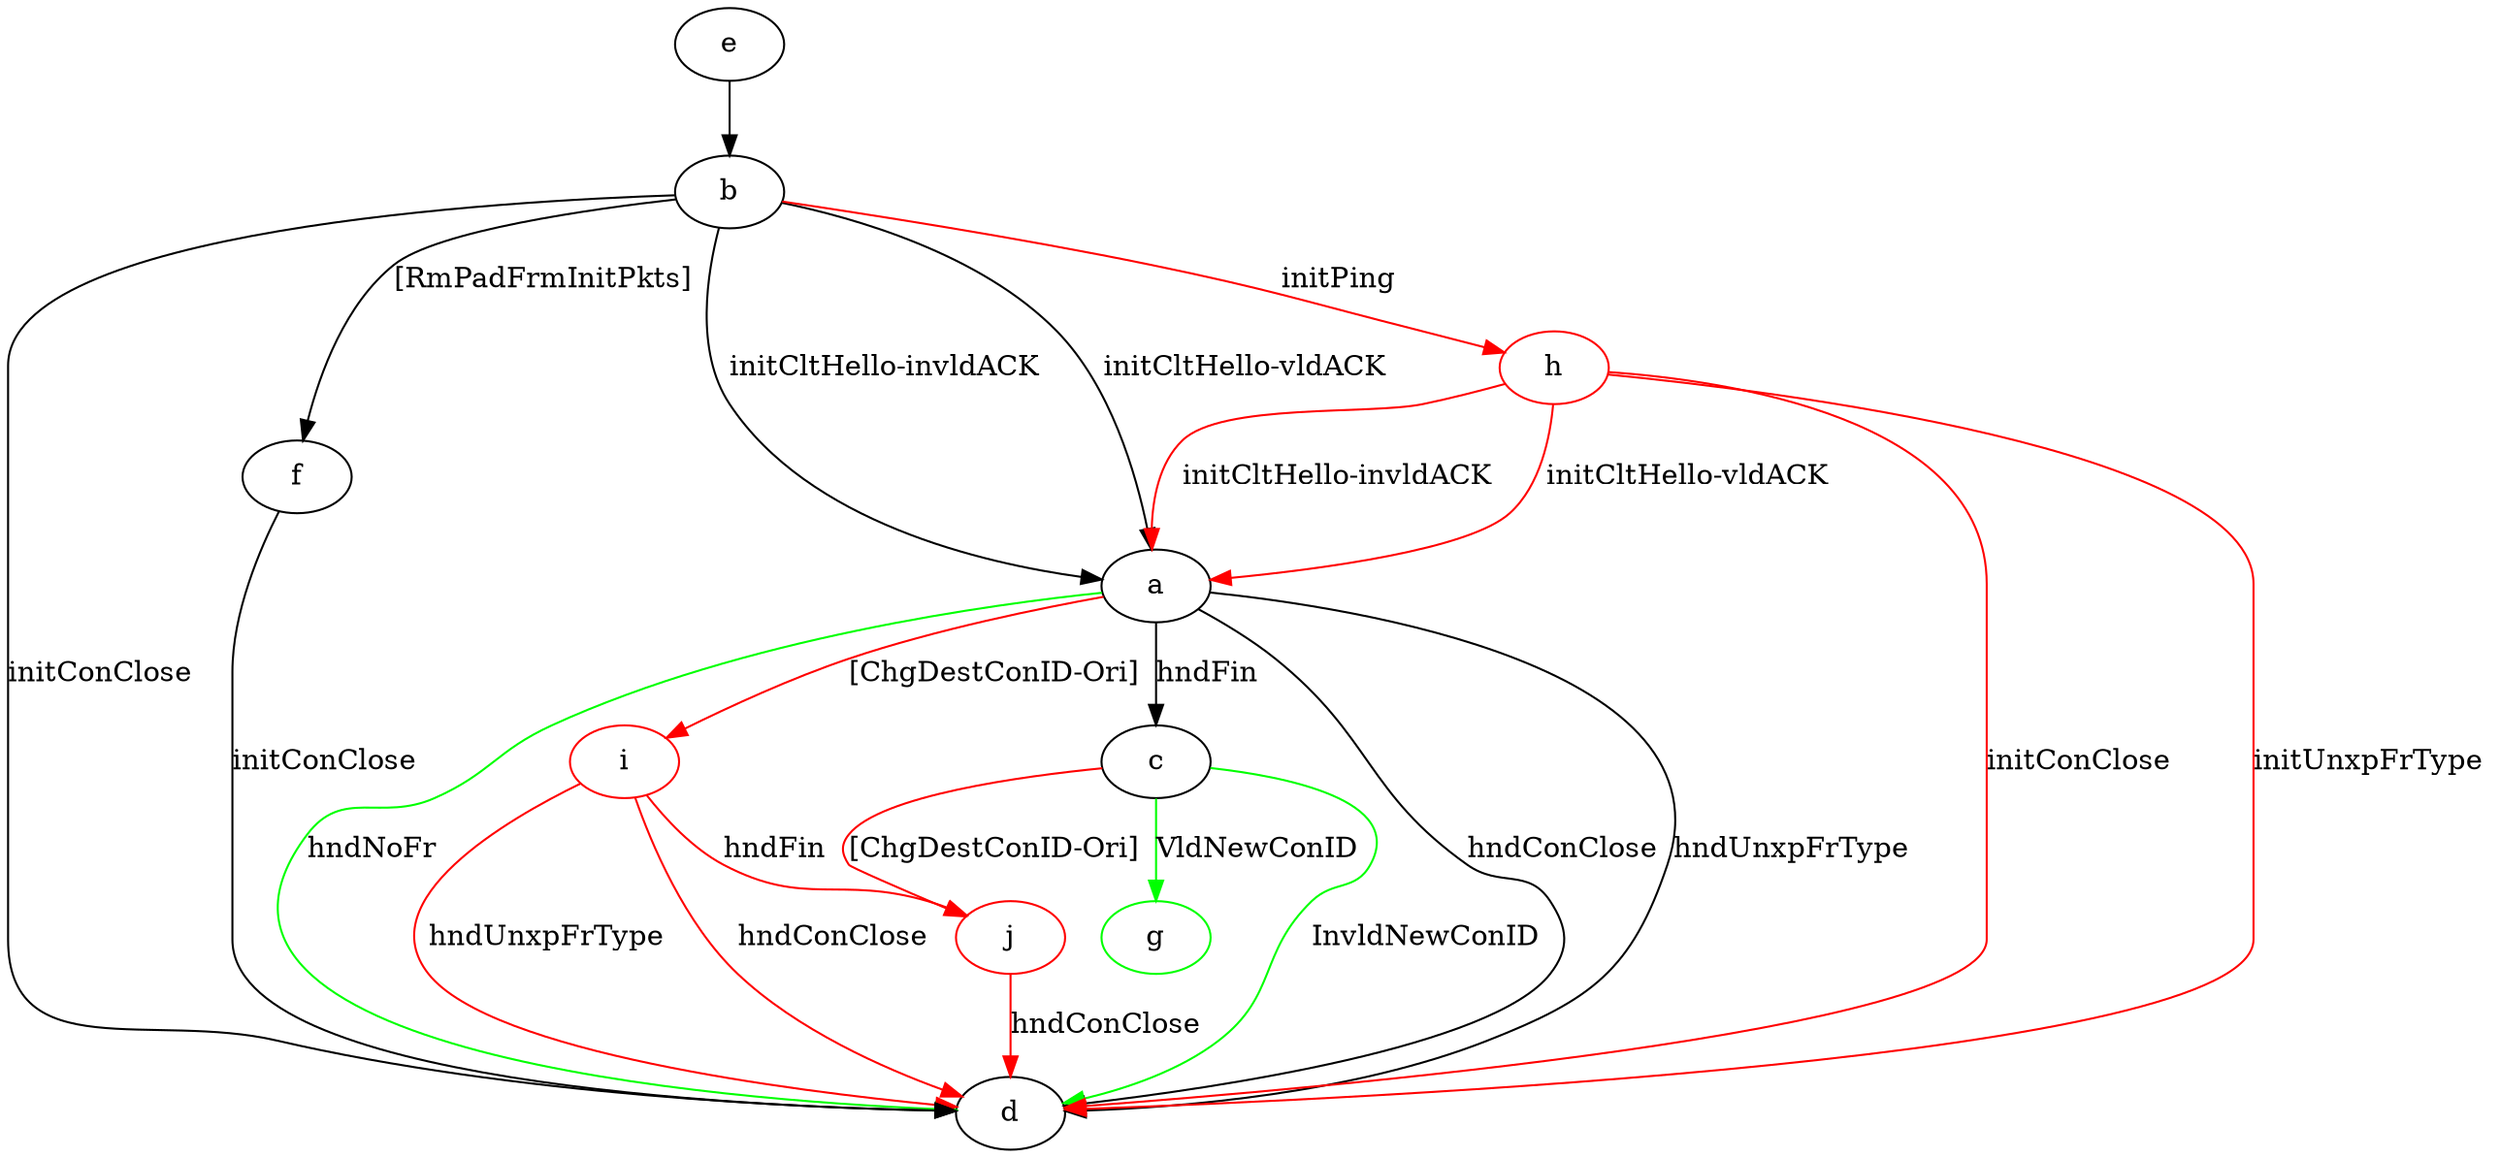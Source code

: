 digraph "" {
	a -> c	[key=0,
		label="hndFin "];
	a -> d	[key=0,
		label="hndConClose "];
	a -> d	[key=1,
		label="hndUnxpFrType "];
	a -> d	[key=2,
		color=green,
		label="hndNoFr "];
	i	[color=red];
	a -> i	[key=0,
		color=red,
		label="[ChgDestConID-Ori] "];
	b -> a	[key=0,
		label="initCltHello-vldACK "];
	b -> a	[key=1,
		label="initCltHello-invldACK "];
	b -> d	[key=0,
		label="initConClose "];
	b -> f	[key=0,
		label="[RmPadFrmInitPkts] "];
	h	[color=red];
	b -> h	[key=0,
		color=red,
		label="initPing "];
	c -> d	[key=0,
		color=green,
		label="InvldNewConID "];
	g	[color=green];
	c -> g	[key=0,
		color=green,
		label="VldNewConID "];
	j	[color=red];
	c -> j	[key=0,
		color=red,
		label="[ChgDestConID-Ori] "];
	e -> b	[key=0];
	f -> d	[key=0,
		label="initConClose "];
	h -> a	[key=0,
		color=red,
		label="initCltHello-vldACK "];
	h -> a	[key=1,
		color=red,
		label="initCltHello-invldACK "];
	h -> d	[key=0,
		color=red,
		label="initConClose "];
	h -> d	[key=1,
		color=red,
		label="initUnxpFrType "];
	i -> d	[key=0,
		color=red,
		label="hndConClose "];
	i -> d	[key=1,
		color=red,
		label="hndUnxpFrType "];
	i -> j	[key=0,
		color=red,
		label="hndFin "];
	j -> d	[key=0,
		color=red,
		label="hndConClose "];
}
